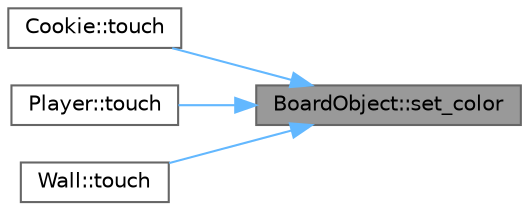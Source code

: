 digraph "BoardObject::set_color"
{
 // LATEX_PDF_SIZE
  bgcolor="transparent";
  edge [fontname=Helvetica,fontsize=10,labelfontname=Helvetica,labelfontsize=10];
  node [fontname=Helvetica,fontsize=10,shape=box,height=0.2,width=0.4];
  rankdir="RL";
  Node1 [label="BoardObject::set_color",height=0.2,width=0.4,color="gray40", fillcolor="grey60", style="filled", fontcolor="black",tooltip=" "];
  Node1 -> Node2 [dir="back",color="steelblue1",style="solid"];
  Node2 [label="Cookie::touch",height=0.2,width=0.4,color="grey40", fillcolor="white", style="filled",URL="$class_cookie.html#a22048f68c6613b5d95c81ddc518779f7",tooltip=" "];
  Node1 -> Node3 [dir="back",color="steelblue1",style="solid"];
  Node3 [label="Player::touch",height=0.2,width=0.4,color="grey40", fillcolor="white", style="filled",URL="$class_player.html#a571696d9065669580ad7b37fdaa119c2",tooltip=" "];
  Node1 -> Node4 [dir="back",color="steelblue1",style="solid"];
  Node4 [label="Wall::touch",height=0.2,width=0.4,color="grey40", fillcolor="white", style="filled",URL="$class_wall.html#a3fb9924fa0fe1f6545b6ad17595065fa",tooltip=" "];
}
